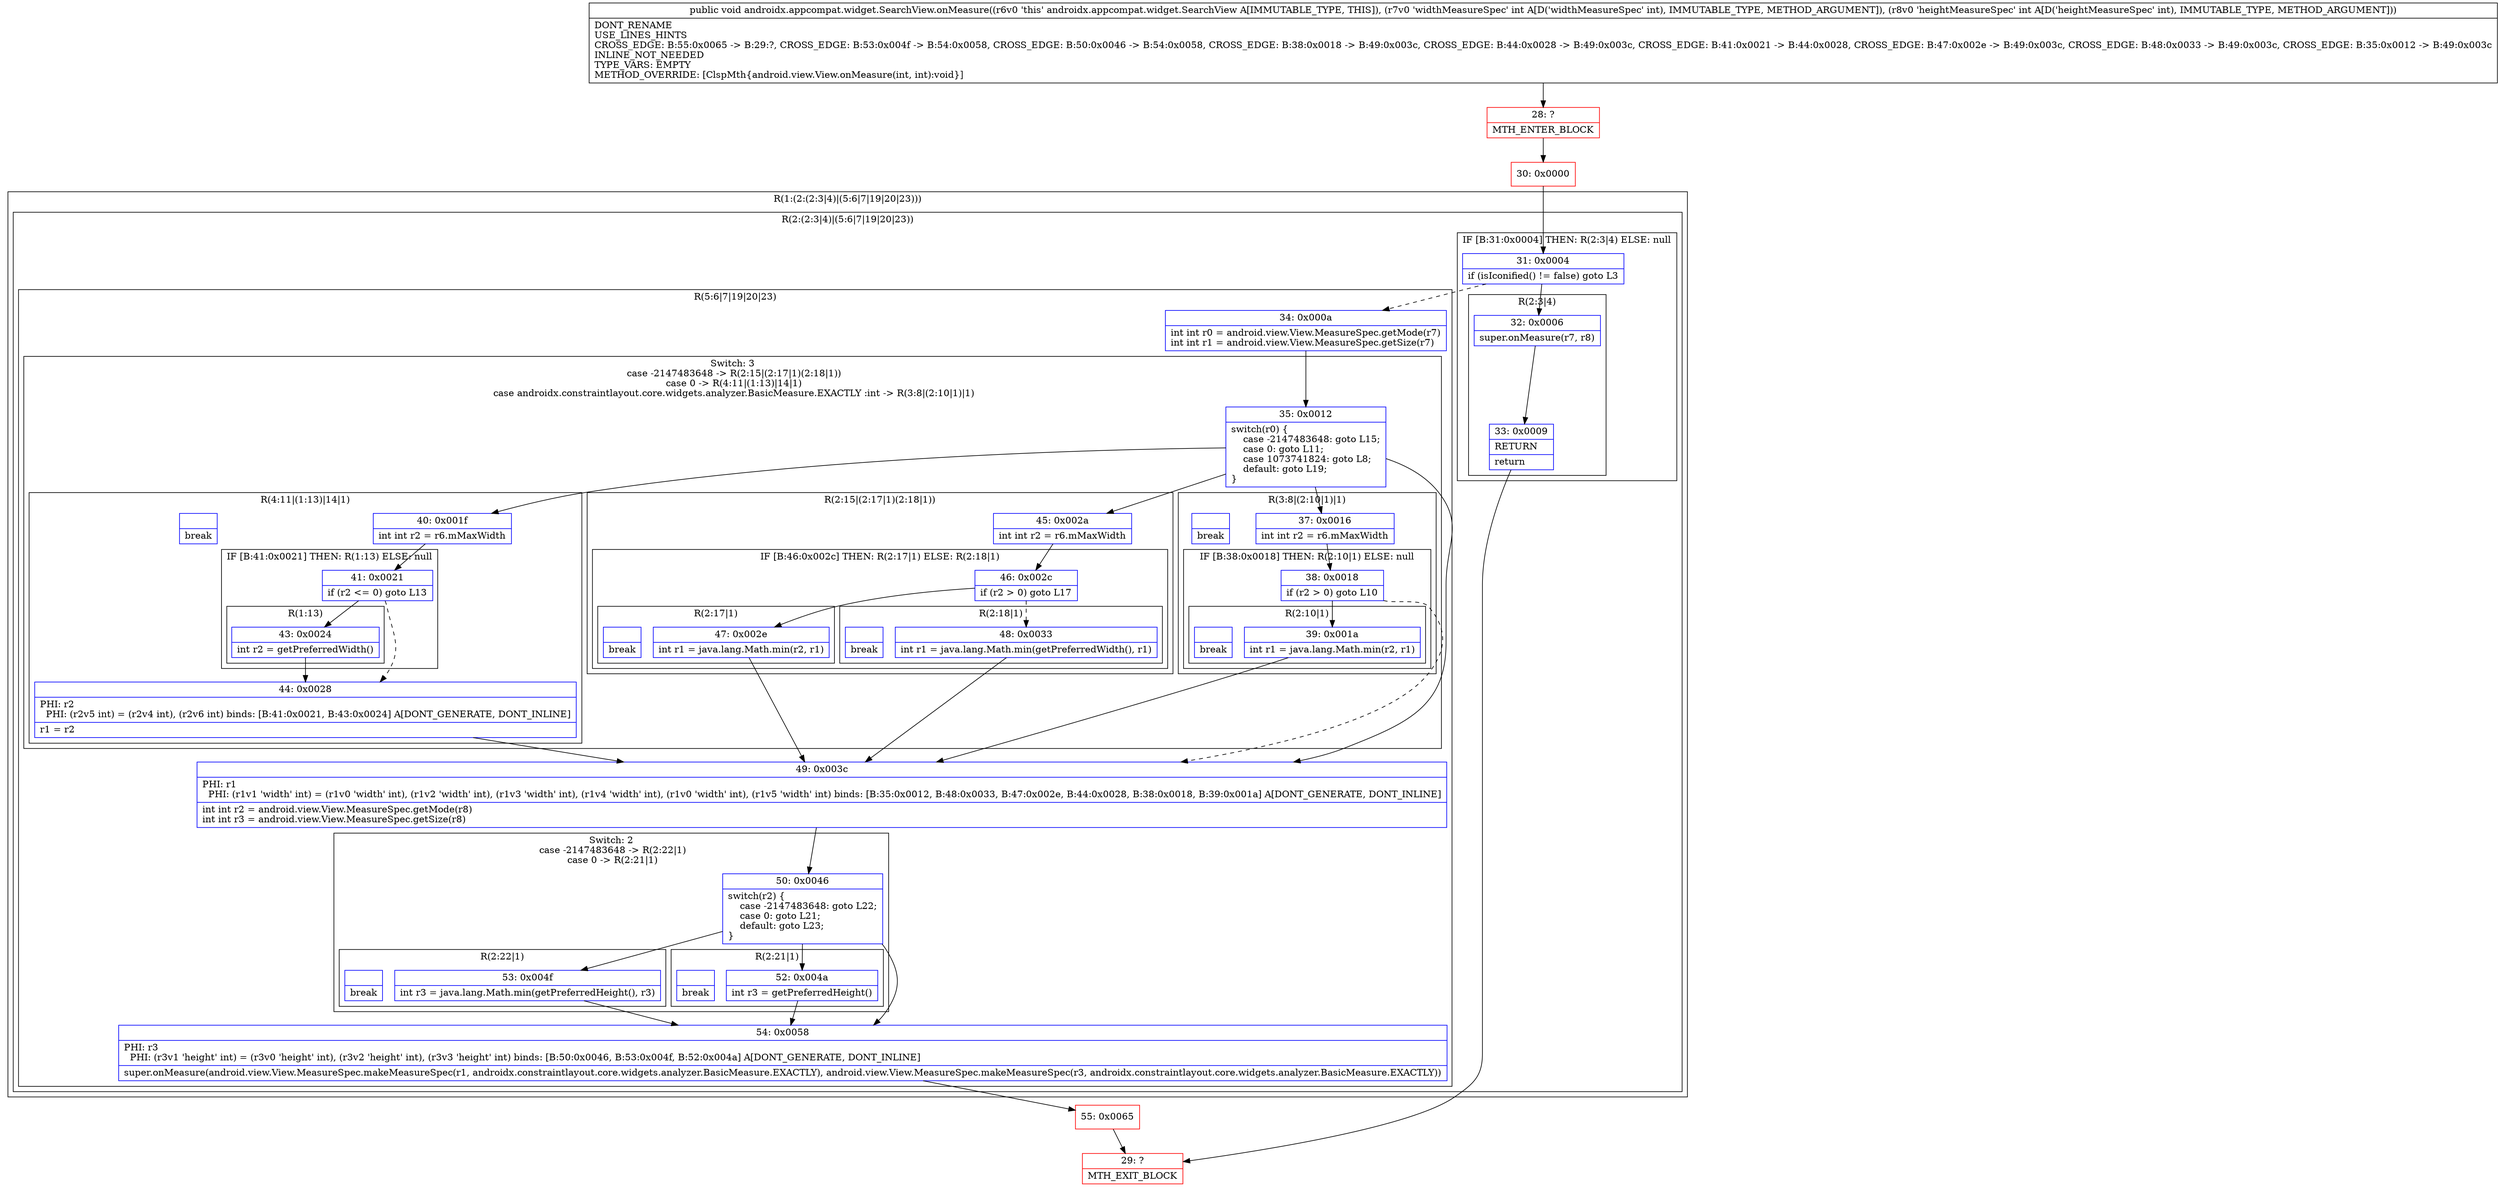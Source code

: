 digraph "CFG forandroidx.appcompat.widget.SearchView.onMeasure(II)V" {
subgraph cluster_Region_582121035 {
label = "R(1:(2:(2:3|4)|(5:6|7|19|20|23)))";
node [shape=record,color=blue];
subgraph cluster_Region_520127315 {
label = "R(2:(2:3|4)|(5:6|7|19|20|23))";
node [shape=record,color=blue];
subgraph cluster_IfRegion_1292585779 {
label = "IF [B:31:0x0004] THEN: R(2:3|4) ELSE: null";
node [shape=record,color=blue];
Node_31 [shape=record,label="{31\:\ 0x0004|if (isIconified() != false) goto L3\l}"];
subgraph cluster_Region_1627528850 {
label = "R(2:3|4)";
node [shape=record,color=blue];
Node_32 [shape=record,label="{32\:\ 0x0006|super.onMeasure(r7, r8)\l}"];
Node_33 [shape=record,label="{33\:\ 0x0009|RETURN\l|return\l}"];
}
}
subgraph cluster_Region_1694471381 {
label = "R(5:6|7|19|20|23)";
node [shape=record,color=blue];
Node_34 [shape=record,label="{34\:\ 0x000a|int int r0 = android.view.View.MeasureSpec.getMode(r7)\lint int r1 = android.view.View.MeasureSpec.getSize(r7)\l}"];
subgraph cluster_SwitchRegion_1376599731 {
label = "Switch: 3
 case -2147483648 -> R(2:15|(2:17|1)(2:18|1))
 case 0 -> R(4:11|(1:13)|14|1)
 case androidx.constraintlayout.core.widgets.analyzer.BasicMeasure.EXACTLY :int -> R(3:8|(2:10|1)|1)";
node [shape=record,color=blue];
Node_35 [shape=record,label="{35\:\ 0x0012|switch(r0) \{\l    case \-2147483648: goto L15;\l    case 0: goto L11;\l    case 1073741824: goto L8;\l    default: goto L19;\l\}\l}"];
subgraph cluster_Region_1600857200 {
label = "R(2:15|(2:17|1)(2:18|1))";
node [shape=record,color=blue];
Node_45 [shape=record,label="{45\:\ 0x002a|int int r2 = r6.mMaxWidth\l}"];
subgraph cluster_IfRegion_1562979389 {
label = "IF [B:46:0x002c] THEN: R(2:17|1) ELSE: R(2:18|1)";
node [shape=record,color=blue];
Node_46 [shape=record,label="{46\:\ 0x002c|if (r2 \> 0) goto L17\l}"];
subgraph cluster_Region_1842969859 {
label = "R(2:17|1)";
node [shape=record,color=blue];
Node_47 [shape=record,label="{47\:\ 0x002e|int r1 = java.lang.Math.min(r2, r1)\l}"];
Node_InsnContainer_1353919703 [shape=record,label="{|break\l}"];
}
subgraph cluster_Region_1205477790 {
label = "R(2:18|1)";
node [shape=record,color=blue];
Node_48 [shape=record,label="{48\:\ 0x0033|int r1 = java.lang.Math.min(getPreferredWidth(), r1)\l}"];
Node_InsnContainer_1269966729 [shape=record,label="{|break\l}"];
}
}
}
subgraph cluster_Region_1972901201 {
label = "R(4:11|(1:13)|14|1)";
node [shape=record,color=blue];
Node_40 [shape=record,label="{40\:\ 0x001f|int int r2 = r6.mMaxWidth\l}"];
subgraph cluster_IfRegion_1436999726 {
label = "IF [B:41:0x0021] THEN: R(1:13) ELSE: null";
node [shape=record,color=blue];
Node_41 [shape=record,label="{41\:\ 0x0021|if (r2 \<= 0) goto L13\l}"];
subgraph cluster_Region_1125887930 {
label = "R(1:13)";
node [shape=record,color=blue];
Node_43 [shape=record,label="{43\:\ 0x0024|int r2 = getPreferredWidth()\l}"];
}
}
Node_44 [shape=record,label="{44\:\ 0x0028|PHI: r2 \l  PHI: (r2v5 int) = (r2v4 int), (r2v6 int) binds: [B:41:0x0021, B:43:0x0024] A[DONT_GENERATE, DONT_INLINE]\l|r1 = r2\l}"];
Node_InsnContainer_1559736095 [shape=record,label="{|break\l}"];
}
subgraph cluster_Region_1399330382 {
label = "R(3:8|(2:10|1)|1)";
node [shape=record,color=blue];
Node_37 [shape=record,label="{37\:\ 0x0016|int int r2 = r6.mMaxWidth\l}"];
subgraph cluster_IfRegion_1194627290 {
label = "IF [B:38:0x0018] THEN: R(2:10|1) ELSE: null";
node [shape=record,color=blue];
Node_38 [shape=record,label="{38\:\ 0x0018|if (r2 \> 0) goto L10\l}"];
subgraph cluster_Region_1314604535 {
label = "R(2:10|1)";
node [shape=record,color=blue];
Node_39 [shape=record,label="{39\:\ 0x001a|int r1 = java.lang.Math.min(r2, r1)\l}"];
Node_InsnContainer_770759837 [shape=record,label="{|break\l}"];
}
}
Node_InsnContainer_1693223008 [shape=record,label="{|break\l}"];
}
}
Node_49 [shape=record,label="{49\:\ 0x003c|PHI: r1 \l  PHI: (r1v1 'width' int) = (r1v0 'width' int), (r1v2 'width' int), (r1v3 'width' int), (r1v4 'width' int), (r1v0 'width' int), (r1v5 'width' int) binds: [B:35:0x0012, B:48:0x0033, B:47:0x002e, B:44:0x0028, B:38:0x0018, B:39:0x001a] A[DONT_GENERATE, DONT_INLINE]\l|int int r2 = android.view.View.MeasureSpec.getMode(r8)\lint int r3 = android.view.View.MeasureSpec.getSize(r8)\l}"];
subgraph cluster_SwitchRegion_1486572403 {
label = "Switch: 2
 case -2147483648 -> R(2:22|1)
 case 0 -> R(2:21|1)";
node [shape=record,color=blue];
Node_50 [shape=record,label="{50\:\ 0x0046|switch(r2) \{\l    case \-2147483648: goto L22;\l    case 0: goto L21;\l    default: goto L23;\l\}\l}"];
subgraph cluster_Region_2114720774 {
label = "R(2:22|1)";
node [shape=record,color=blue];
Node_53 [shape=record,label="{53\:\ 0x004f|int r3 = java.lang.Math.min(getPreferredHeight(), r3)\l}"];
Node_InsnContainer_1052271899 [shape=record,label="{|break\l}"];
}
subgraph cluster_Region_1267442699 {
label = "R(2:21|1)";
node [shape=record,color=blue];
Node_52 [shape=record,label="{52\:\ 0x004a|int r3 = getPreferredHeight()\l}"];
Node_InsnContainer_1607903876 [shape=record,label="{|break\l}"];
}
}
Node_54 [shape=record,label="{54\:\ 0x0058|PHI: r3 \l  PHI: (r3v1 'height' int) = (r3v0 'height' int), (r3v2 'height' int), (r3v3 'height' int) binds: [B:50:0x0046, B:53:0x004f, B:52:0x004a] A[DONT_GENERATE, DONT_INLINE]\l|super.onMeasure(android.view.View.MeasureSpec.makeMeasureSpec(r1, androidx.constraintlayout.core.widgets.analyzer.BasicMeasure.EXACTLY), android.view.View.MeasureSpec.makeMeasureSpec(r3, androidx.constraintlayout.core.widgets.analyzer.BasicMeasure.EXACTLY))\l}"];
}
}
}
Node_28 [shape=record,color=red,label="{28\:\ ?|MTH_ENTER_BLOCK\l}"];
Node_30 [shape=record,color=red,label="{30\:\ 0x0000}"];
Node_29 [shape=record,color=red,label="{29\:\ ?|MTH_EXIT_BLOCK\l}"];
Node_55 [shape=record,color=red,label="{55\:\ 0x0065}"];
MethodNode[shape=record,label="{public void androidx.appcompat.widget.SearchView.onMeasure((r6v0 'this' androidx.appcompat.widget.SearchView A[IMMUTABLE_TYPE, THIS]), (r7v0 'widthMeasureSpec' int A[D('widthMeasureSpec' int), IMMUTABLE_TYPE, METHOD_ARGUMENT]), (r8v0 'heightMeasureSpec' int A[D('heightMeasureSpec' int), IMMUTABLE_TYPE, METHOD_ARGUMENT]))  | DONT_RENAME\lUSE_LINES_HINTS\lCROSS_EDGE: B:55:0x0065 \-\> B:29:?, CROSS_EDGE: B:53:0x004f \-\> B:54:0x0058, CROSS_EDGE: B:50:0x0046 \-\> B:54:0x0058, CROSS_EDGE: B:38:0x0018 \-\> B:49:0x003c, CROSS_EDGE: B:44:0x0028 \-\> B:49:0x003c, CROSS_EDGE: B:41:0x0021 \-\> B:44:0x0028, CROSS_EDGE: B:47:0x002e \-\> B:49:0x003c, CROSS_EDGE: B:48:0x0033 \-\> B:49:0x003c, CROSS_EDGE: B:35:0x0012 \-\> B:49:0x003c\lINLINE_NOT_NEEDED\lTYPE_VARS: EMPTY\lMETHOD_OVERRIDE: [ClspMth\{android.view.View.onMeasure(int, int):void\}]\l}"];
MethodNode -> Node_28;Node_31 -> Node_32;
Node_31 -> Node_34[style=dashed];
Node_32 -> Node_33;
Node_33 -> Node_29;
Node_34 -> Node_35;
Node_35 -> Node_37;
Node_35 -> Node_40;
Node_35 -> Node_45;
Node_35 -> Node_49;
Node_45 -> Node_46;
Node_46 -> Node_47;
Node_46 -> Node_48[style=dashed];
Node_47 -> Node_49;
Node_48 -> Node_49;
Node_40 -> Node_41;
Node_41 -> Node_43;
Node_41 -> Node_44[style=dashed];
Node_43 -> Node_44;
Node_44 -> Node_49;
Node_37 -> Node_38;
Node_38 -> Node_39;
Node_38 -> Node_49[style=dashed];
Node_39 -> Node_49;
Node_49 -> Node_50;
Node_50 -> Node_52;
Node_50 -> Node_53;
Node_50 -> Node_54;
Node_53 -> Node_54;
Node_52 -> Node_54;
Node_54 -> Node_55;
Node_28 -> Node_30;
Node_30 -> Node_31;
Node_55 -> Node_29;
}

